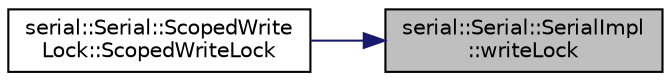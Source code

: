 digraph "serial::Serial::SerialImpl::writeLock"
{
 // LATEX_PDF_SIZE
  edge [fontname="Helvetica",fontsize="10",labelfontname="Helvetica",labelfontsize="10"];
  node [fontname="Helvetica",fontsize="10",shape=record];
  rankdir="RL";
  Node1 [label="serial::Serial::SerialImpl\l::writeLock",height=0.2,width=0.4,color="black", fillcolor="grey75", style="filled", fontcolor="black",tooltip=" "];
  Node1 -> Node2 [dir="back",color="midnightblue",fontsize="10",style="solid",fontname="Helvetica"];
  Node2 [label="serial::Serial::ScopedWrite\lLock::ScopedWriteLock",height=0.2,width=0.4,color="black", fillcolor="white", style="filled",URL="$class_serial_1_1_scoped_write_lock.html#a662173968431aee3d6f204c354b20225",tooltip=" "];
}
